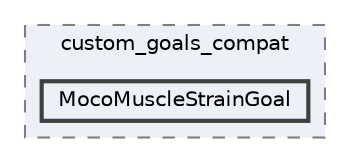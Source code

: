 digraph "C:/dev/MocoExtendProblem/custom_goals_compat/MocoMuscleStrainGoal"
{
 // LATEX_PDF_SIZE
  bgcolor="transparent";
  edge [fontname=Helvetica,fontsize=10,labelfontname=Helvetica,labelfontsize=10];
  node [fontname=Helvetica,fontsize=10,shape=box,height=0.2,width=0.4];
  compound=true
  subgraph clusterdir_8c0a1ea791e630db5ca893b685c99658 {
    graph [ bgcolor="#edf0f7", pencolor="grey50", label="custom_goals_compat", fontname=Helvetica,fontsize=10 style="filled,dashed", URL="dir_8c0a1ea791e630db5ca893b685c99658.html",tooltip=""]
  dir_03549f5125f817b5858a683a107f6468 [label="MocoMuscleStrainGoal", fillcolor="#edf0f7", color="grey25", style="filled,bold", URL="dir_03549f5125f817b5858a683a107f6468.html",tooltip=""];
  }
}
